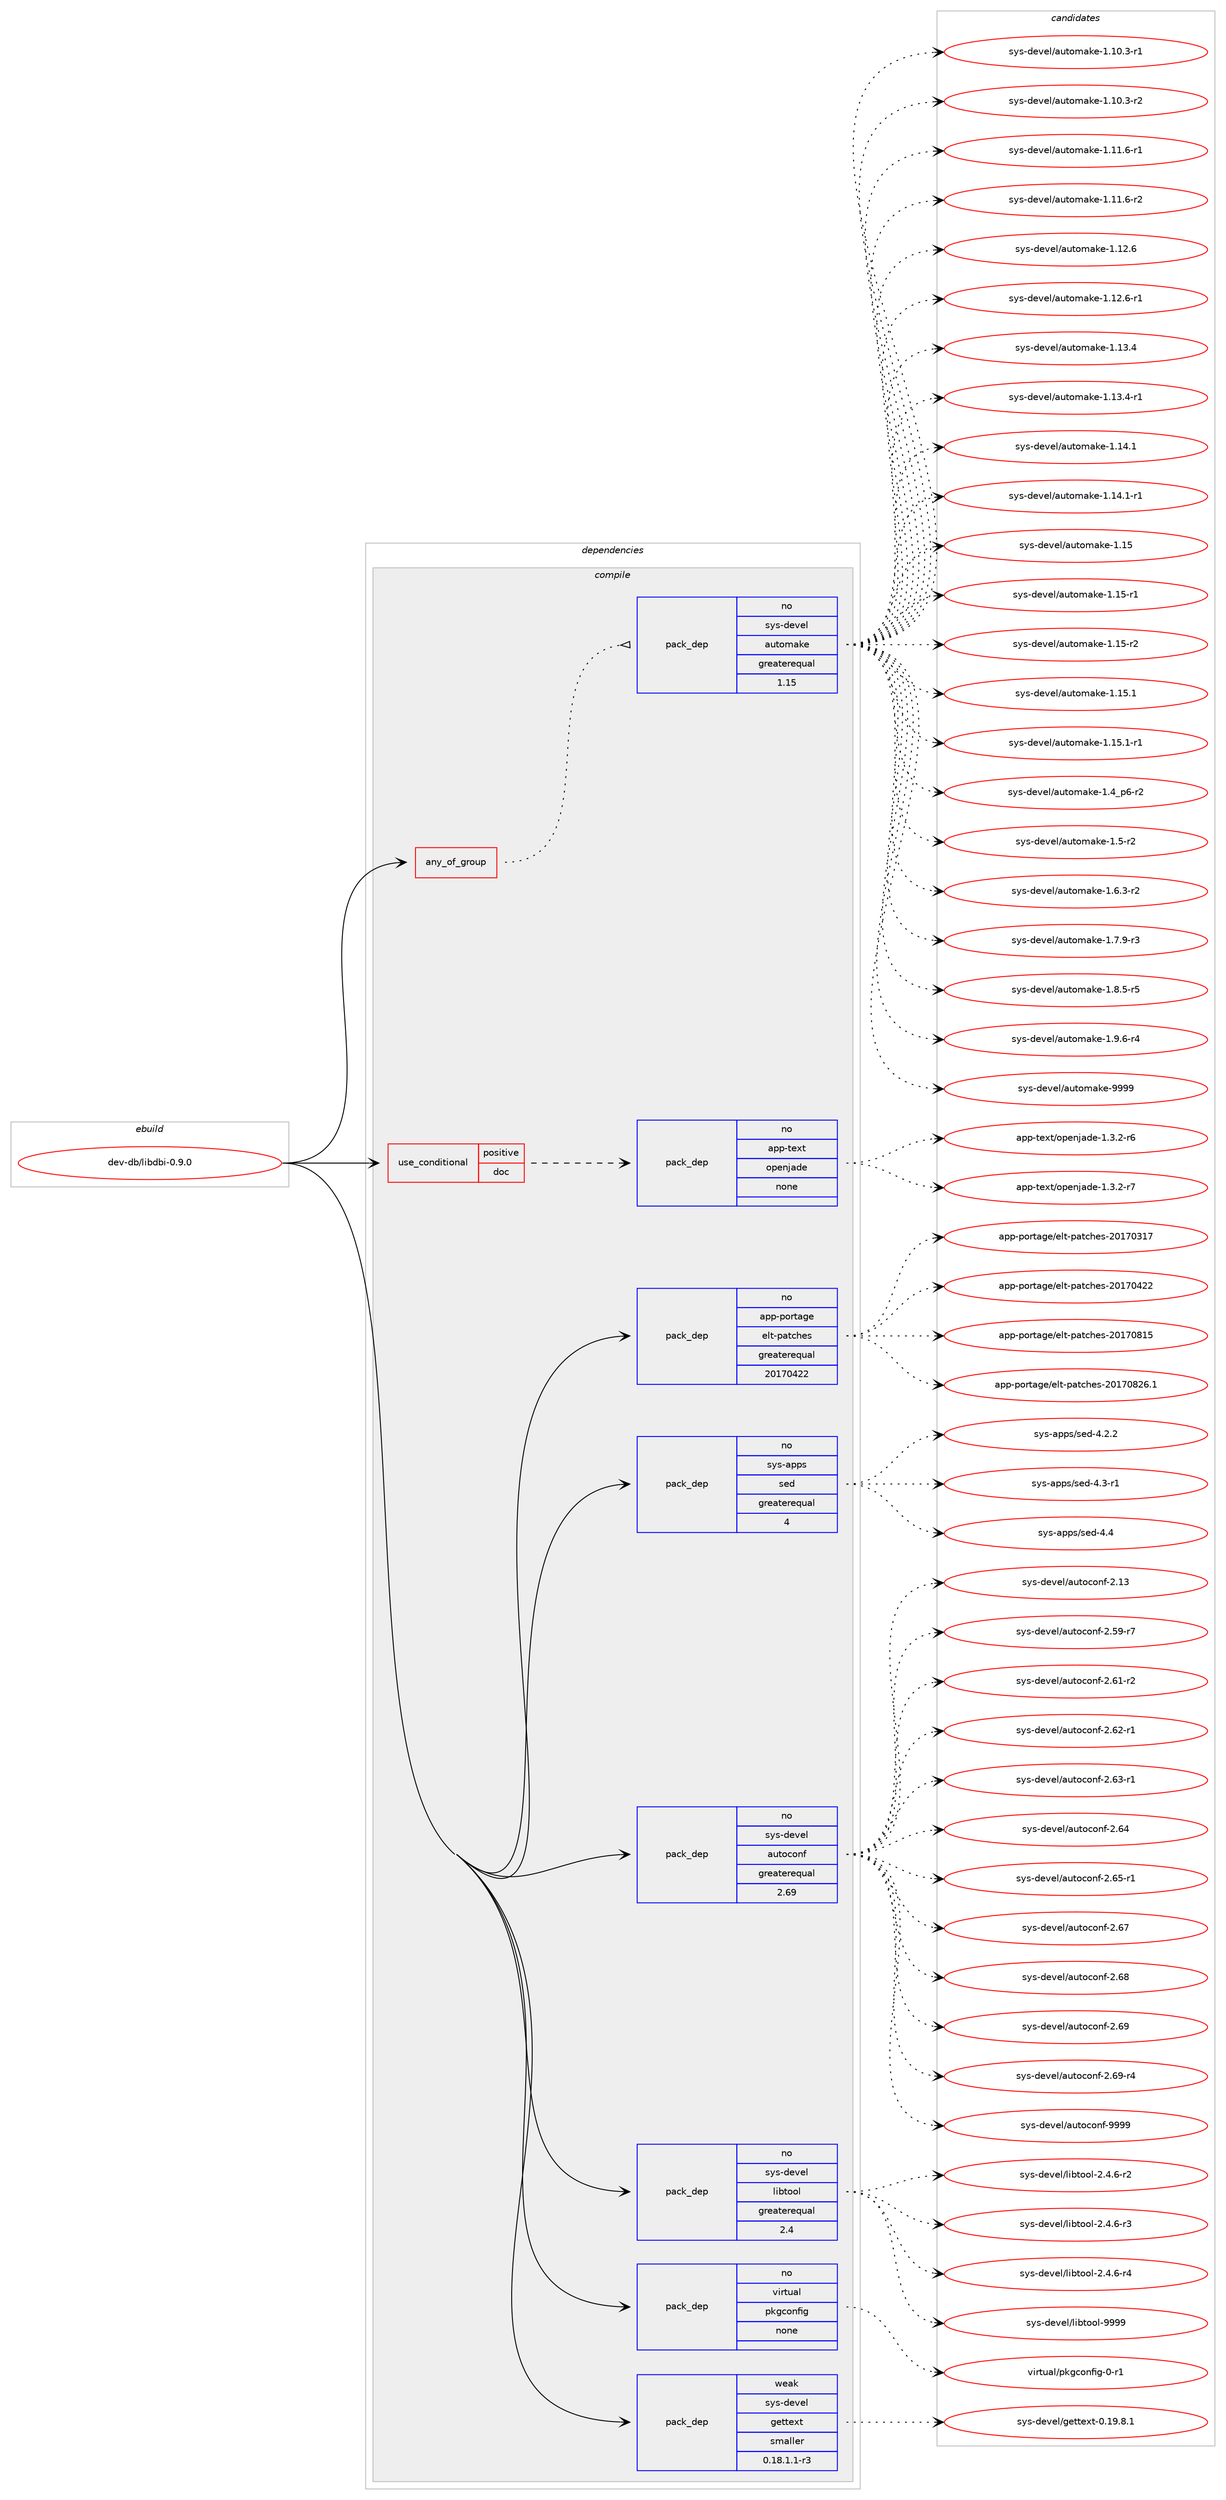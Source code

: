 digraph prolog {

# *************
# Graph options
# *************

newrank=true;
concentrate=true;
compound=true;
graph [rankdir=LR,fontname=Helvetica,fontsize=10,ranksep=1.5];#, ranksep=2.5, nodesep=0.2];
edge  [arrowhead=vee];
node  [fontname=Helvetica,fontsize=10];

# **********
# The ebuild
# **********

subgraph cluster_leftcol {
color=gray;
rank=same;
label=<<i>ebuild</i>>;
id [label="dev-db/libdbi-0.9.0", color=red, width=4, href="../dev-db/libdbi-0.9.0.svg"];
}

# ****************
# The dependencies
# ****************

subgraph cluster_midcol {
color=gray;
label=<<i>dependencies</i>>;
subgraph cluster_compile {
fillcolor="#eeeeee";
style=filled;
label=<<i>compile</i>>;
subgraph any1459 {
dependency66560 [label=<<TABLE BORDER="0" CELLBORDER="1" CELLSPACING="0" CELLPADDING="4"><TR><TD CELLPADDING="10">any_of_group</TD></TR></TABLE>>, shape=none, color=red];subgraph pack49113 {
dependency66561 [label=<<TABLE BORDER="0" CELLBORDER="1" CELLSPACING="0" CELLPADDING="4" WIDTH="220"><TR><TD ROWSPAN="6" CELLPADDING="30">pack_dep</TD></TR><TR><TD WIDTH="110">no</TD></TR><TR><TD>sys-devel</TD></TR><TR><TD>automake</TD></TR><TR><TD>greaterequal</TD></TR><TR><TD>1.15</TD></TR></TABLE>>, shape=none, color=blue];
}
dependency66560:e -> dependency66561:w [weight=20,style="dotted",arrowhead="oinv"];
}
id:e -> dependency66560:w [weight=20,style="solid",arrowhead="vee"];
subgraph cond15959 {
dependency66562 [label=<<TABLE BORDER="0" CELLBORDER="1" CELLSPACING="0" CELLPADDING="4"><TR><TD ROWSPAN="3" CELLPADDING="10">use_conditional</TD></TR><TR><TD>positive</TD></TR><TR><TD>doc</TD></TR></TABLE>>, shape=none, color=red];
subgraph pack49114 {
dependency66563 [label=<<TABLE BORDER="0" CELLBORDER="1" CELLSPACING="0" CELLPADDING="4" WIDTH="220"><TR><TD ROWSPAN="6" CELLPADDING="30">pack_dep</TD></TR><TR><TD WIDTH="110">no</TD></TR><TR><TD>app-text</TD></TR><TR><TD>openjade</TD></TR><TR><TD>none</TD></TR><TR><TD></TD></TR></TABLE>>, shape=none, color=blue];
}
dependency66562:e -> dependency66563:w [weight=20,style="dashed",arrowhead="vee"];
}
id:e -> dependency66562:w [weight=20,style="solid",arrowhead="vee"];
subgraph pack49115 {
dependency66564 [label=<<TABLE BORDER="0" CELLBORDER="1" CELLSPACING="0" CELLPADDING="4" WIDTH="220"><TR><TD ROWSPAN="6" CELLPADDING="30">pack_dep</TD></TR><TR><TD WIDTH="110">no</TD></TR><TR><TD>app-portage</TD></TR><TR><TD>elt-patches</TD></TR><TR><TD>greaterequal</TD></TR><TR><TD>20170422</TD></TR></TABLE>>, shape=none, color=blue];
}
id:e -> dependency66564:w [weight=20,style="solid",arrowhead="vee"];
subgraph pack49116 {
dependency66565 [label=<<TABLE BORDER="0" CELLBORDER="1" CELLSPACING="0" CELLPADDING="4" WIDTH="220"><TR><TD ROWSPAN="6" CELLPADDING="30">pack_dep</TD></TR><TR><TD WIDTH="110">no</TD></TR><TR><TD>sys-apps</TD></TR><TR><TD>sed</TD></TR><TR><TD>greaterequal</TD></TR><TR><TD>4</TD></TR></TABLE>>, shape=none, color=blue];
}
id:e -> dependency66565:w [weight=20,style="solid",arrowhead="vee"];
subgraph pack49117 {
dependency66566 [label=<<TABLE BORDER="0" CELLBORDER="1" CELLSPACING="0" CELLPADDING="4" WIDTH="220"><TR><TD ROWSPAN="6" CELLPADDING="30">pack_dep</TD></TR><TR><TD WIDTH="110">no</TD></TR><TR><TD>sys-devel</TD></TR><TR><TD>autoconf</TD></TR><TR><TD>greaterequal</TD></TR><TR><TD>2.69</TD></TR></TABLE>>, shape=none, color=blue];
}
id:e -> dependency66566:w [weight=20,style="solid",arrowhead="vee"];
subgraph pack49118 {
dependency66567 [label=<<TABLE BORDER="0" CELLBORDER="1" CELLSPACING="0" CELLPADDING="4" WIDTH="220"><TR><TD ROWSPAN="6" CELLPADDING="30">pack_dep</TD></TR><TR><TD WIDTH="110">no</TD></TR><TR><TD>sys-devel</TD></TR><TR><TD>libtool</TD></TR><TR><TD>greaterequal</TD></TR><TR><TD>2.4</TD></TR></TABLE>>, shape=none, color=blue];
}
id:e -> dependency66567:w [weight=20,style="solid",arrowhead="vee"];
subgraph pack49119 {
dependency66568 [label=<<TABLE BORDER="0" CELLBORDER="1" CELLSPACING="0" CELLPADDING="4" WIDTH="220"><TR><TD ROWSPAN="6" CELLPADDING="30">pack_dep</TD></TR><TR><TD WIDTH="110">no</TD></TR><TR><TD>virtual</TD></TR><TR><TD>pkgconfig</TD></TR><TR><TD>none</TD></TR><TR><TD></TD></TR></TABLE>>, shape=none, color=blue];
}
id:e -> dependency66568:w [weight=20,style="solid",arrowhead="vee"];
subgraph pack49120 {
dependency66569 [label=<<TABLE BORDER="0" CELLBORDER="1" CELLSPACING="0" CELLPADDING="4" WIDTH="220"><TR><TD ROWSPAN="6" CELLPADDING="30">pack_dep</TD></TR><TR><TD WIDTH="110">weak</TD></TR><TR><TD>sys-devel</TD></TR><TR><TD>gettext</TD></TR><TR><TD>smaller</TD></TR><TR><TD>0.18.1.1-r3</TD></TR></TABLE>>, shape=none, color=blue];
}
id:e -> dependency66569:w [weight=20,style="solid",arrowhead="vee"];
}
subgraph cluster_compileandrun {
fillcolor="#eeeeee";
style=filled;
label=<<i>compile and run</i>>;
}
subgraph cluster_run {
fillcolor="#eeeeee";
style=filled;
label=<<i>run</i>>;
}
}

# **************
# The candidates
# **************

subgraph cluster_choices {
rank=same;
color=gray;
label=<<i>candidates</i>>;

subgraph choice49113 {
color=black;
nodesep=1;
choice11512111545100101118101108479711711611110997107101454946494846514511449 [label="sys-devel/automake-1.10.3-r1", color=red, width=4,href="../sys-devel/automake-1.10.3-r1.svg"];
choice11512111545100101118101108479711711611110997107101454946494846514511450 [label="sys-devel/automake-1.10.3-r2", color=red, width=4,href="../sys-devel/automake-1.10.3-r2.svg"];
choice11512111545100101118101108479711711611110997107101454946494946544511449 [label="sys-devel/automake-1.11.6-r1", color=red, width=4,href="../sys-devel/automake-1.11.6-r1.svg"];
choice11512111545100101118101108479711711611110997107101454946494946544511450 [label="sys-devel/automake-1.11.6-r2", color=red, width=4,href="../sys-devel/automake-1.11.6-r2.svg"];
choice1151211154510010111810110847971171161111099710710145494649504654 [label="sys-devel/automake-1.12.6", color=red, width=4,href="../sys-devel/automake-1.12.6.svg"];
choice11512111545100101118101108479711711611110997107101454946495046544511449 [label="sys-devel/automake-1.12.6-r1", color=red, width=4,href="../sys-devel/automake-1.12.6-r1.svg"];
choice1151211154510010111810110847971171161111099710710145494649514652 [label="sys-devel/automake-1.13.4", color=red, width=4,href="../sys-devel/automake-1.13.4.svg"];
choice11512111545100101118101108479711711611110997107101454946495146524511449 [label="sys-devel/automake-1.13.4-r1", color=red, width=4,href="../sys-devel/automake-1.13.4-r1.svg"];
choice1151211154510010111810110847971171161111099710710145494649524649 [label="sys-devel/automake-1.14.1", color=red, width=4,href="../sys-devel/automake-1.14.1.svg"];
choice11512111545100101118101108479711711611110997107101454946495246494511449 [label="sys-devel/automake-1.14.1-r1", color=red, width=4,href="../sys-devel/automake-1.14.1-r1.svg"];
choice115121115451001011181011084797117116111109971071014549464953 [label="sys-devel/automake-1.15", color=red, width=4,href="../sys-devel/automake-1.15.svg"];
choice1151211154510010111810110847971171161111099710710145494649534511449 [label="sys-devel/automake-1.15-r1", color=red, width=4,href="../sys-devel/automake-1.15-r1.svg"];
choice1151211154510010111810110847971171161111099710710145494649534511450 [label="sys-devel/automake-1.15-r2", color=red, width=4,href="../sys-devel/automake-1.15-r2.svg"];
choice1151211154510010111810110847971171161111099710710145494649534649 [label="sys-devel/automake-1.15.1", color=red, width=4,href="../sys-devel/automake-1.15.1.svg"];
choice11512111545100101118101108479711711611110997107101454946495346494511449 [label="sys-devel/automake-1.15.1-r1", color=red, width=4,href="../sys-devel/automake-1.15.1-r1.svg"];
choice115121115451001011181011084797117116111109971071014549465295112544511450 [label="sys-devel/automake-1.4_p6-r2", color=red, width=4,href="../sys-devel/automake-1.4_p6-r2.svg"];
choice11512111545100101118101108479711711611110997107101454946534511450 [label="sys-devel/automake-1.5-r2", color=red, width=4,href="../sys-devel/automake-1.5-r2.svg"];
choice115121115451001011181011084797117116111109971071014549465446514511450 [label="sys-devel/automake-1.6.3-r2", color=red, width=4,href="../sys-devel/automake-1.6.3-r2.svg"];
choice115121115451001011181011084797117116111109971071014549465546574511451 [label="sys-devel/automake-1.7.9-r3", color=red, width=4,href="../sys-devel/automake-1.7.9-r3.svg"];
choice115121115451001011181011084797117116111109971071014549465646534511453 [label="sys-devel/automake-1.8.5-r5", color=red, width=4,href="../sys-devel/automake-1.8.5-r5.svg"];
choice115121115451001011181011084797117116111109971071014549465746544511452 [label="sys-devel/automake-1.9.6-r4", color=red, width=4,href="../sys-devel/automake-1.9.6-r4.svg"];
choice115121115451001011181011084797117116111109971071014557575757 [label="sys-devel/automake-9999", color=red, width=4,href="../sys-devel/automake-9999.svg"];
dependency66561:e -> choice11512111545100101118101108479711711611110997107101454946494846514511449:w [style=dotted,weight="100"];
dependency66561:e -> choice11512111545100101118101108479711711611110997107101454946494846514511450:w [style=dotted,weight="100"];
dependency66561:e -> choice11512111545100101118101108479711711611110997107101454946494946544511449:w [style=dotted,weight="100"];
dependency66561:e -> choice11512111545100101118101108479711711611110997107101454946494946544511450:w [style=dotted,weight="100"];
dependency66561:e -> choice1151211154510010111810110847971171161111099710710145494649504654:w [style=dotted,weight="100"];
dependency66561:e -> choice11512111545100101118101108479711711611110997107101454946495046544511449:w [style=dotted,weight="100"];
dependency66561:e -> choice1151211154510010111810110847971171161111099710710145494649514652:w [style=dotted,weight="100"];
dependency66561:e -> choice11512111545100101118101108479711711611110997107101454946495146524511449:w [style=dotted,weight="100"];
dependency66561:e -> choice1151211154510010111810110847971171161111099710710145494649524649:w [style=dotted,weight="100"];
dependency66561:e -> choice11512111545100101118101108479711711611110997107101454946495246494511449:w [style=dotted,weight="100"];
dependency66561:e -> choice115121115451001011181011084797117116111109971071014549464953:w [style=dotted,weight="100"];
dependency66561:e -> choice1151211154510010111810110847971171161111099710710145494649534511449:w [style=dotted,weight="100"];
dependency66561:e -> choice1151211154510010111810110847971171161111099710710145494649534511450:w [style=dotted,weight="100"];
dependency66561:e -> choice1151211154510010111810110847971171161111099710710145494649534649:w [style=dotted,weight="100"];
dependency66561:e -> choice11512111545100101118101108479711711611110997107101454946495346494511449:w [style=dotted,weight="100"];
dependency66561:e -> choice115121115451001011181011084797117116111109971071014549465295112544511450:w [style=dotted,weight="100"];
dependency66561:e -> choice11512111545100101118101108479711711611110997107101454946534511450:w [style=dotted,weight="100"];
dependency66561:e -> choice115121115451001011181011084797117116111109971071014549465446514511450:w [style=dotted,weight="100"];
dependency66561:e -> choice115121115451001011181011084797117116111109971071014549465546574511451:w [style=dotted,weight="100"];
dependency66561:e -> choice115121115451001011181011084797117116111109971071014549465646534511453:w [style=dotted,weight="100"];
dependency66561:e -> choice115121115451001011181011084797117116111109971071014549465746544511452:w [style=dotted,weight="100"];
dependency66561:e -> choice115121115451001011181011084797117116111109971071014557575757:w [style=dotted,weight="100"];
}
subgraph choice49114 {
color=black;
nodesep=1;
choice971121124511610112011647111112101110106971001014549465146504511454 [label="app-text/openjade-1.3.2-r6", color=red, width=4,href="../app-text/openjade-1.3.2-r6.svg"];
choice971121124511610112011647111112101110106971001014549465146504511455 [label="app-text/openjade-1.3.2-r7", color=red, width=4,href="../app-text/openjade-1.3.2-r7.svg"];
dependency66563:e -> choice971121124511610112011647111112101110106971001014549465146504511454:w [style=dotted,weight="100"];
dependency66563:e -> choice971121124511610112011647111112101110106971001014549465146504511455:w [style=dotted,weight="100"];
}
subgraph choice49115 {
color=black;
nodesep=1;
choice97112112451121111141169710310147101108116451129711699104101115455048495548514955 [label="app-portage/elt-patches-20170317", color=red, width=4,href="../app-portage/elt-patches-20170317.svg"];
choice97112112451121111141169710310147101108116451129711699104101115455048495548525050 [label="app-portage/elt-patches-20170422", color=red, width=4,href="../app-portage/elt-patches-20170422.svg"];
choice97112112451121111141169710310147101108116451129711699104101115455048495548564953 [label="app-portage/elt-patches-20170815", color=red, width=4,href="../app-portage/elt-patches-20170815.svg"];
choice971121124511211111411697103101471011081164511297116991041011154550484955485650544649 [label="app-portage/elt-patches-20170826.1", color=red, width=4,href="../app-portage/elt-patches-20170826.1.svg"];
dependency66564:e -> choice97112112451121111141169710310147101108116451129711699104101115455048495548514955:w [style=dotted,weight="100"];
dependency66564:e -> choice97112112451121111141169710310147101108116451129711699104101115455048495548525050:w [style=dotted,weight="100"];
dependency66564:e -> choice97112112451121111141169710310147101108116451129711699104101115455048495548564953:w [style=dotted,weight="100"];
dependency66564:e -> choice971121124511211111411697103101471011081164511297116991041011154550484955485650544649:w [style=dotted,weight="100"];
}
subgraph choice49116 {
color=black;
nodesep=1;
choice115121115459711211211547115101100455246504650 [label="sys-apps/sed-4.2.2", color=red, width=4,href="../sys-apps/sed-4.2.2.svg"];
choice115121115459711211211547115101100455246514511449 [label="sys-apps/sed-4.3-r1", color=red, width=4,href="../sys-apps/sed-4.3-r1.svg"];
choice11512111545971121121154711510110045524652 [label="sys-apps/sed-4.4", color=red, width=4,href="../sys-apps/sed-4.4.svg"];
dependency66565:e -> choice115121115459711211211547115101100455246504650:w [style=dotted,weight="100"];
dependency66565:e -> choice115121115459711211211547115101100455246514511449:w [style=dotted,weight="100"];
dependency66565:e -> choice11512111545971121121154711510110045524652:w [style=dotted,weight="100"];
}
subgraph choice49117 {
color=black;
nodesep=1;
choice115121115451001011181011084797117116111991111101024550464951 [label="sys-devel/autoconf-2.13", color=red, width=4,href="../sys-devel/autoconf-2.13.svg"];
choice1151211154510010111810110847971171161119911111010245504653574511455 [label="sys-devel/autoconf-2.59-r7", color=red, width=4,href="../sys-devel/autoconf-2.59-r7.svg"];
choice1151211154510010111810110847971171161119911111010245504654494511450 [label="sys-devel/autoconf-2.61-r2", color=red, width=4,href="../sys-devel/autoconf-2.61-r2.svg"];
choice1151211154510010111810110847971171161119911111010245504654504511449 [label="sys-devel/autoconf-2.62-r1", color=red, width=4,href="../sys-devel/autoconf-2.62-r1.svg"];
choice1151211154510010111810110847971171161119911111010245504654514511449 [label="sys-devel/autoconf-2.63-r1", color=red, width=4,href="../sys-devel/autoconf-2.63-r1.svg"];
choice115121115451001011181011084797117116111991111101024550465452 [label="sys-devel/autoconf-2.64", color=red, width=4,href="../sys-devel/autoconf-2.64.svg"];
choice1151211154510010111810110847971171161119911111010245504654534511449 [label="sys-devel/autoconf-2.65-r1", color=red, width=4,href="../sys-devel/autoconf-2.65-r1.svg"];
choice115121115451001011181011084797117116111991111101024550465455 [label="sys-devel/autoconf-2.67", color=red, width=4,href="../sys-devel/autoconf-2.67.svg"];
choice115121115451001011181011084797117116111991111101024550465456 [label="sys-devel/autoconf-2.68", color=red, width=4,href="../sys-devel/autoconf-2.68.svg"];
choice115121115451001011181011084797117116111991111101024550465457 [label="sys-devel/autoconf-2.69", color=red, width=4,href="../sys-devel/autoconf-2.69.svg"];
choice1151211154510010111810110847971171161119911111010245504654574511452 [label="sys-devel/autoconf-2.69-r4", color=red, width=4,href="../sys-devel/autoconf-2.69-r4.svg"];
choice115121115451001011181011084797117116111991111101024557575757 [label="sys-devel/autoconf-9999", color=red, width=4,href="../sys-devel/autoconf-9999.svg"];
dependency66566:e -> choice115121115451001011181011084797117116111991111101024550464951:w [style=dotted,weight="100"];
dependency66566:e -> choice1151211154510010111810110847971171161119911111010245504653574511455:w [style=dotted,weight="100"];
dependency66566:e -> choice1151211154510010111810110847971171161119911111010245504654494511450:w [style=dotted,weight="100"];
dependency66566:e -> choice1151211154510010111810110847971171161119911111010245504654504511449:w [style=dotted,weight="100"];
dependency66566:e -> choice1151211154510010111810110847971171161119911111010245504654514511449:w [style=dotted,weight="100"];
dependency66566:e -> choice115121115451001011181011084797117116111991111101024550465452:w [style=dotted,weight="100"];
dependency66566:e -> choice1151211154510010111810110847971171161119911111010245504654534511449:w [style=dotted,weight="100"];
dependency66566:e -> choice115121115451001011181011084797117116111991111101024550465455:w [style=dotted,weight="100"];
dependency66566:e -> choice115121115451001011181011084797117116111991111101024550465456:w [style=dotted,weight="100"];
dependency66566:e -> choice115121115451001011181011084797117116111991111101024550465457:w [style=dotted,weight="100"];
dependency66566:e -> choice1151211154510010111810110847971171161119911111010245504654574511452:w [style=dotted,weight="100"];
dependency66566:e -> choice115121115451001011181011084797117116111991111101024557575757:w [style=dotted,weight="100"];
}
subgraph choice49118 {
color=black;
nodesep=1;
choice1151211154510010111810110847108105981161111111084550465246544511450 [label="sys-devel/libtool-2.4.6-r2", color=red, width=4,href="../sys-devel/libtool-2.4.6-r2.svg"];
choice1151211154510010111810110847108105981161111111084550465246544511451 [label="sys-devel/libtool-2.4.6-r3", color=red, width=4,href="../sys-devel/libtool-2.4.6-r3.svg"];
choice1151211154510010111810110847108105981161111111084550465246544511452 [label="sys-devel/libtool-2.4.6-r4", color=red, width=4,href="../sys-devel/libtool-2.4.6-r4.svg"];
choice1151211154510010111810110847108105981161111111084557575757 [label="sys-devel/libtool-9999", color=red, width=4,href="../sys-devel/libtool-9999.svg"];
dependency66567:e -> choice1151211154510010111810110847108105981161111111084550465246544511450:w [style=dotted,weight="100"];
dependency66567:e -> choice1151211154510010111810110847108105981161111111084550465246544511451:w [style=dotted,weight="100"];
dependency66567:e -> choice1151211154510010111810110847108105981161111111084550465246544511452:w [style=dotted,weight="100"];
dependency66567:e -> choice1151211154510010111810110847108105981161111111084557575757:w [style=dotted,weight="100"];
}
subgraph choice49119 {
color=black;
nodesep=1;
choice11810511411611797108471121071039911111010210510345484511449 [label="virtual/pkgconfig-0-r1", color=red, width=4,href="../virtual/pkgconfig-0-r1.svg"];
dependency66568:e -> choice11810511411611797108471121071039911111010210510345484511449:w [style=dotted,weight="100"];
}
subgraph choice49120 {
color=black;
nodesep=1;
choice1151211154510010111810110847103101116116101120116454846495746564649 [label="sys-devel/gettext-0.19.8.1", color=red, width=4,href="../sys-devel/gettext-0.19.8.1.svg"];
dependency66569:e -> choice1151211154510010111810110847103101116116101120116454846495746564649:w [style=dotted,weight="100"];
}
}

}

